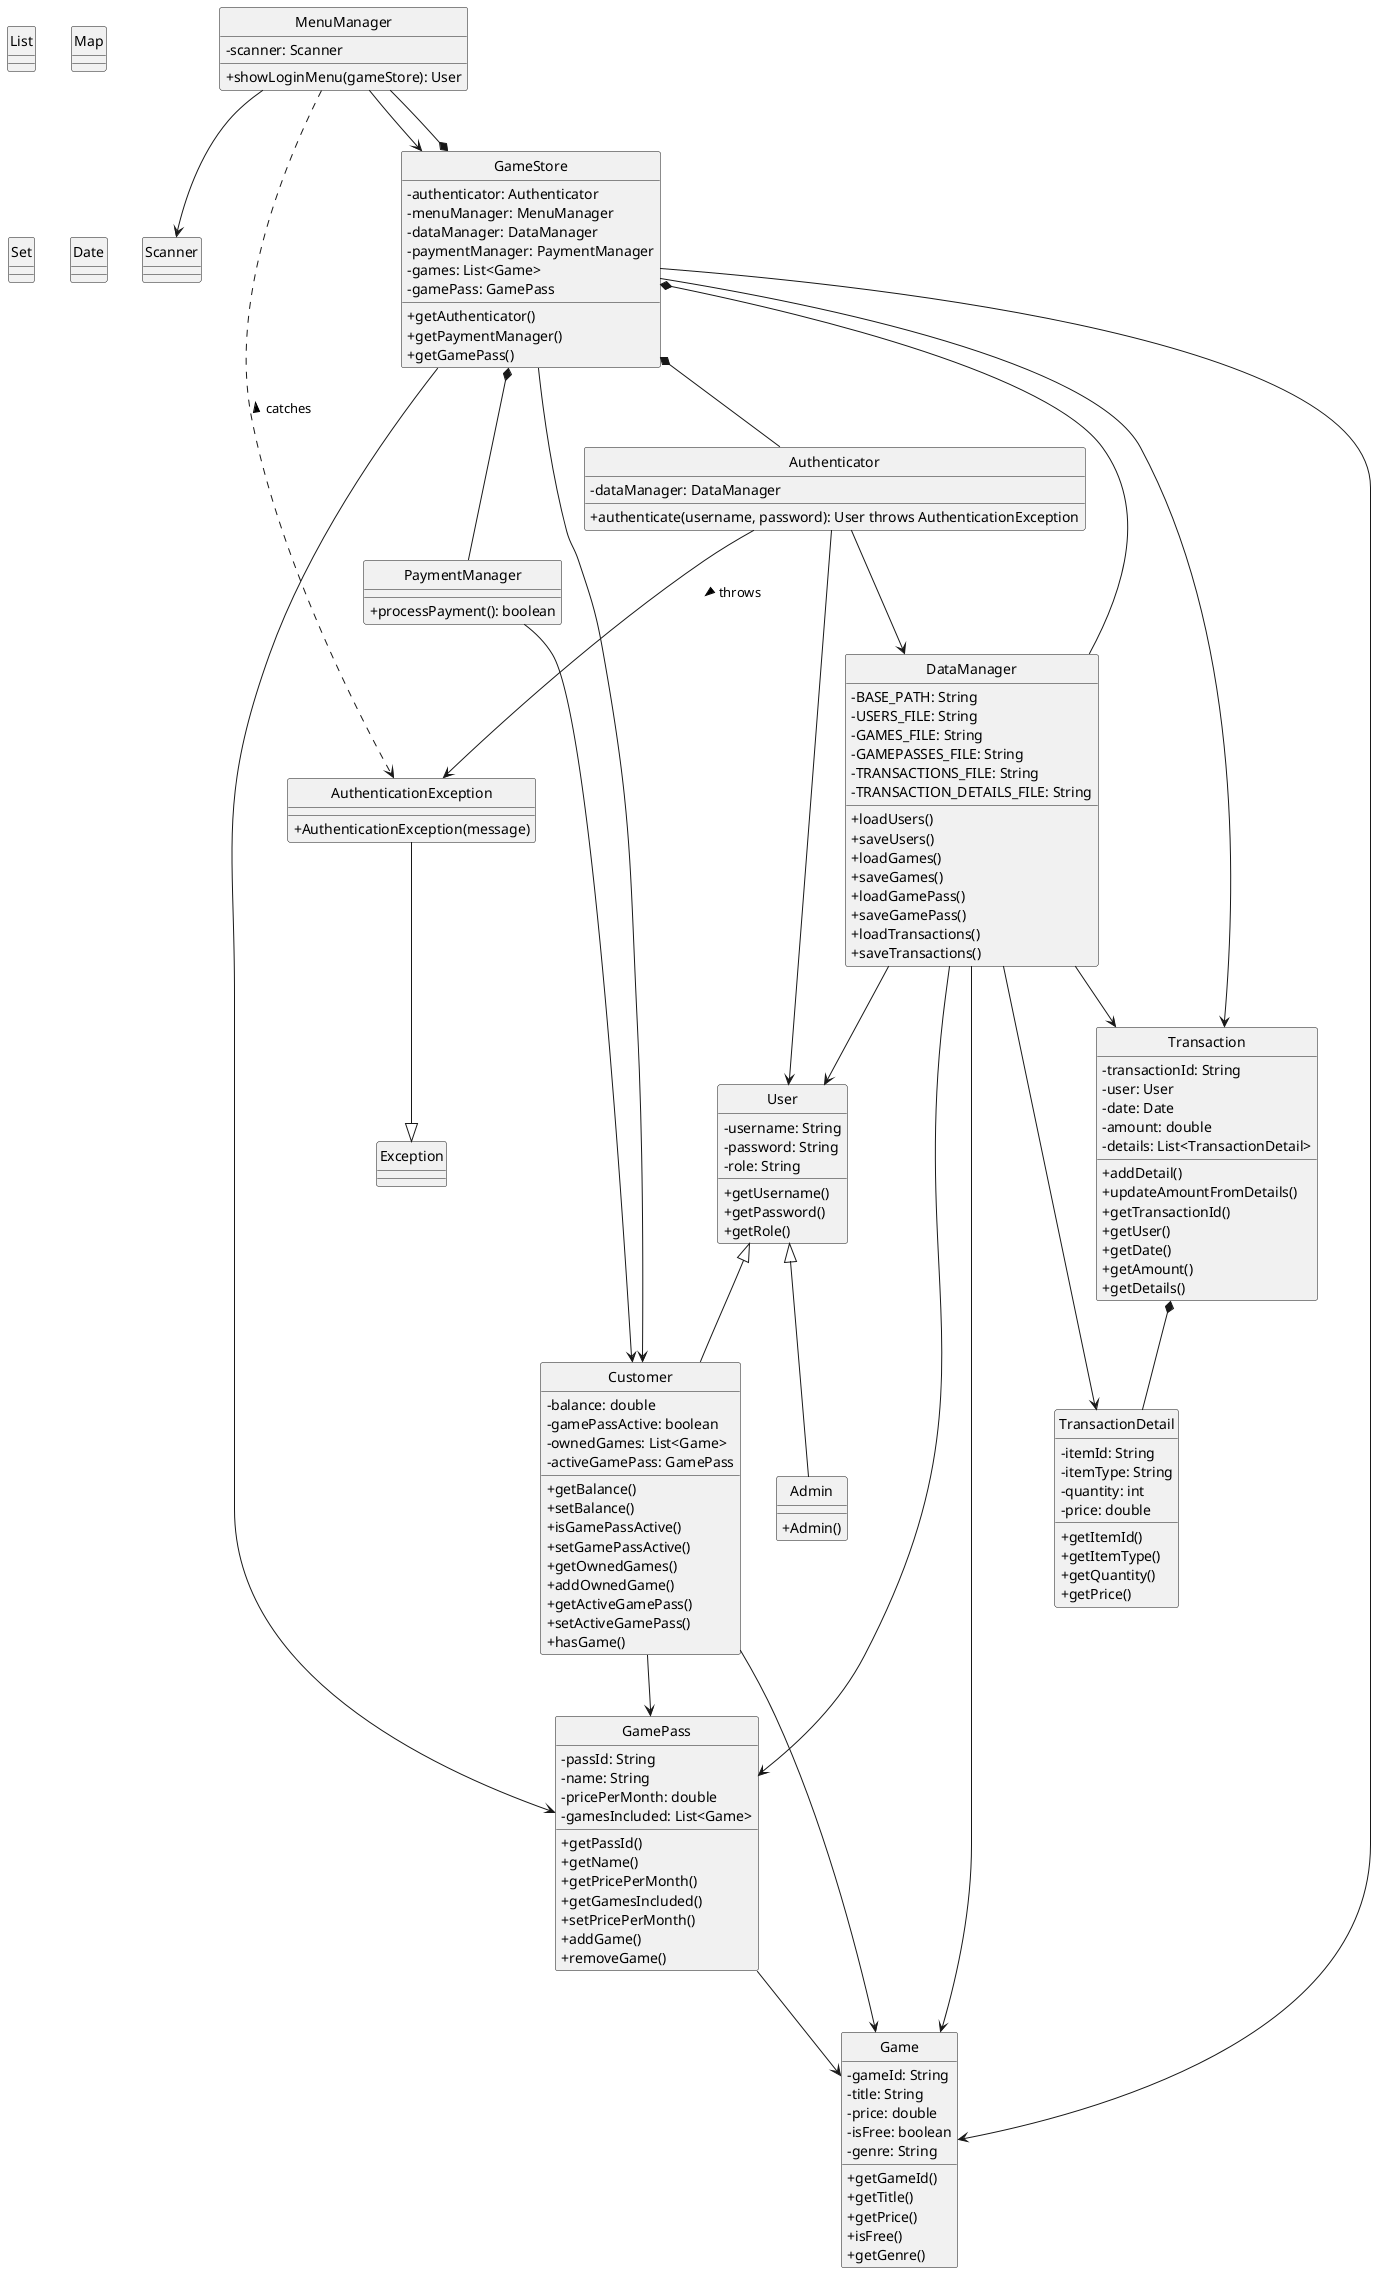 @startuml

skinparam classAttributeIconSize 0
hide circle

'--- External Classes ---
class List
class Map
class Set
class Date
class Scanner
class Exception

'--- Main Classes ---

class Game {
    - gameId: String
    - title: String
    - price: double
    - isFree: boolean
    - genre: String
    + getGameId()
    + getTitle()
    + getPrice()
    + isFree()
    + getGenre()
}

class User {
    - username: String
    - password: String
    - role: String
    + getUsername()
    + getPassword()
    + getRole()
}

class Customer {
    - balance: double
    - gamePassActive: boolean
    - ownedGames: List<Game>
    - activeGamePass: GamePass
    + getBalance()
    + setBalance()
    + isGamePassActive()
    + setGamePassActive()
    + getOwnedGames()
    + addOwnedGame()
    + getActiveGamePass()
    + setActiveGamePass()
    + hasGame()
}

class Admin {
    + Admin()
}

class GamePass {
    - passId: String
    - name: String
    - pricePerMonth: double
    - gamesIncluded: List<Game>
    + getPassId()
    + getName()
    + getPricePerMonth()
    + getGamesIncluded()
    + setPricePerMonth()
    + addGame()
    + removeGame()
}

class Transaction {
    - transactionId: String
    - user: User
    - date: Date
    - amount: double
    - details: List<TransactionDetail>
    + addDetail()
    + updateAmountFromDetails()
    + getTransactionId()
    + getUser()
    + getDate()
    + getAmount()
    + getDetails()
}

class TransactionDetail {
    - itemId: String
    - itemType: String
    - quantity: int
    - price: double
    + getItemId()
    + getItemType()
    + getQuantity()
    + getPrice()
}

class Authenticator {
    - dataManager: DataManager
    + authenticate(username, password): User throws AuthenticationException
}

class AuthenticationException {
    + AuthenticationException(message)
}

class MenuManager {
    - scanner: Scanner
    + showLoginMenu(gameStore): User
    '... other methods ...
}

class DataManager {
    - BASE_PATH: String
    - USERS_FILE: String
    - GAMES_FILE: String
    - GAMEPASSES_FILE: String
    - TRANSACTIONS_FILE: String
    - TRANSACTION_DETAILS_FILE: String
    + loadUsers()
    + saveUsers()
    + loadGames()
    + saveGames()
    + loadGamePass()
    + saveGamePass()
    + loadTransactions()
    + saveTransactions()
}

class GameStore {
    - authenticator: Authenticator
    - menuManager: MenuManager
    - dataManager: DataManager
    - paymentManager: PaymentManager
    - games: List<Game>
    - gamePass: GamePass
    + getAuthenticator()
    + getPaymentManager()
    + getGamePass()
}

class PaymentManager {
    + processPayment(): boolean
}

'--- Relationships ---

User <|-- Customer
User <|-- Admin

Transaction *-- TransactionDetail

GameStore *-- DataManager
GameStore *-- MenuManager
GameStore *-- Authenticator
GameStore *-- PaymentManager
GameStore --> Game
GameStore --> GamePass
GameStore --> Customer
GameStore --> Transaction

Customer --> Game
Customer --> GamePass

GamePass --> Game

DataManager --> User
DataManager --> Game
DataManager --> GamePass
DataManager --> Transaction
DataManager --> TransactionDetail

MenuManager --> GameStore
MenuManager --> Scanner

Authenticator --> DataManager
Authenticator --> User
Authenticator --> AuthenticationException : throws >

MenuManager ..> AuthenticationException : catches <

AuthenticationException --|> Exception

PaymentManager --> Customer

@enduml